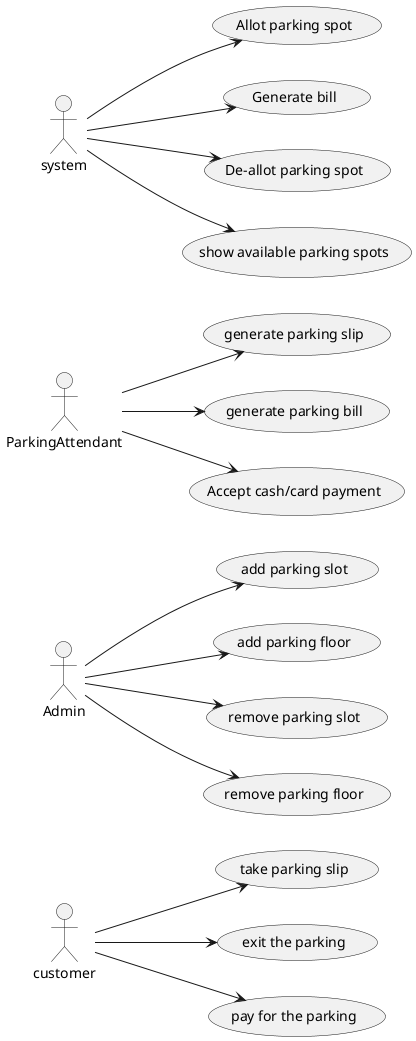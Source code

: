 @startuml CustomerUseCases

left to right direction
:customer: --> (take parking slip)
:customer: --> (exit the parking)
:customer: --> (pay for the parking)


:Admin: as Admin

Admin --> (add parking slot)
Admin --> (add parking floor)
Admin --> (remove parking slot)
Admin --> (remove parking floor)

:ParkingAttendant: as Attendant
Attendant --> (generate parking slip)
Attendant --> (generate parking bill)
Attendant --> (Accept cash/card payment)

:system: --> (Allot parking spot)
:system: --> (Generate bill)
:system: --> (De-allot parking spot)
:system: --> (show available parking spots)
@enduml

